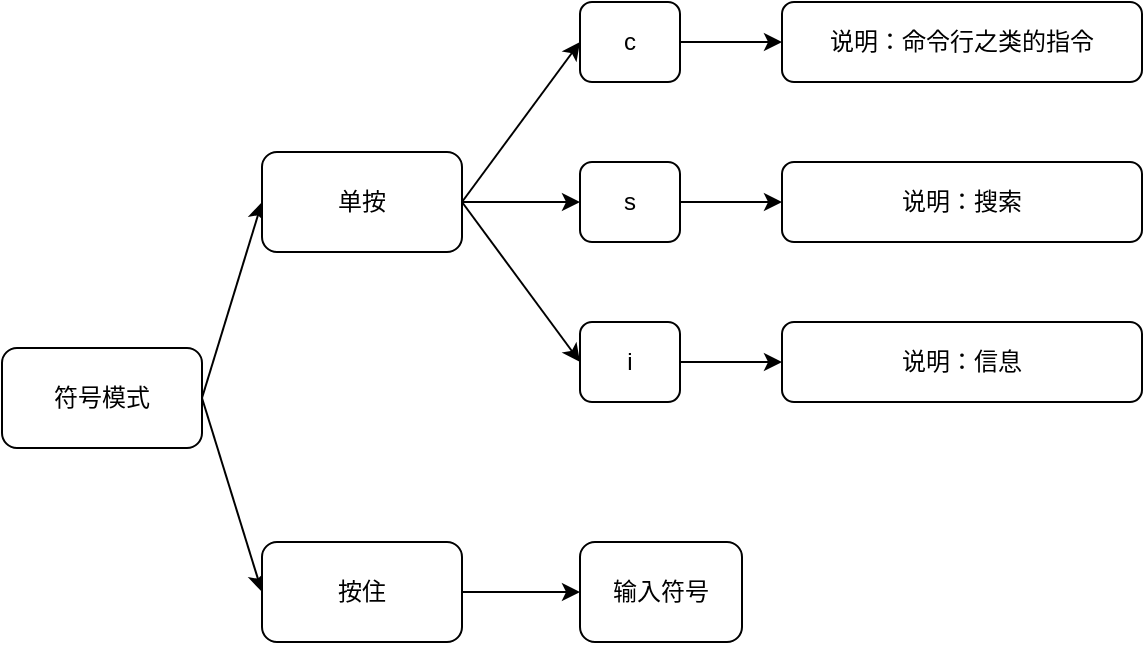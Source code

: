<mxfile>
    <diagram id="k1oRlC_vkYcLp8qsSvM8" name="Page-1">
        <mxGraphModel dx="532" dy="608" grid="1" gridSize="10" guides="1" tooltips="1" connect="1" arrows="1" fold="1" page="1" pageScale="1" pageWidth="1169" pageHeight="827" math="0" shadow="0">
            <root>
                <mxCell id="0"/>
                <mxCell id="1" parent="0"/>
                <mxCell id="9" style="edgeStyle=none;html=1;exitX=1;exitY=0.5;exitDx=0;exitDy=0;entryX=0;entryY=0.5;entryDx=0;entryDy=0;" edge="1" parent="1" source="2" target="5">
                    <mxGeometry relative="1" as="geometry"/>
                </mxCell>
                <mxCell id="10" style="edgeStyle=none;html=1;exitX=1;exitY=0.5;exitDx=0;exitDy=0;entryX=0;entryY=0.5;entryDx=0;entryDy=0;" edge="1" parent="1" source="2" target="6">
                    <mxGeometry relative="1" as="geometry"/>
                </mxCell>
                <mxCell id="2" value="符号模式" style="rounded=1;whiteSpace=wrap;html=1;" parent="1" vertex="1">
                    <mxGeometry x="50" y="273" width="100" height="50" as="geometry"/>
                </mxCell>
                <mxCell id="13" style="edgeStyle=none;html=1;exitX=1;exitY=0.5;exitDx=0;exitDy=0;entryX=0;entryY=0.5;entryDx=0;entryDy=0;" edge="1" parent="1" source="5" target="7">
                    <mxGeometry relative="1" as="geometry"/>
                </mxCell>
                <mxCell id="18" style="edgeStyle=none;html=1;exitX=1;exitY=0.5;exitDx=0;exitDy=0;entryX=0;entryY=0.5;entryDx=0;entryDy=0;" edge="1" parent="1" source="5" target="16">
                    <mxGeometry relative="1" as="geometry"/>
                </mxCell>
                <mxCell id="5" value="单按" style="rounded=1;whiteSpace=wrap;html=1;" vertex="1" parent="1">
                    <mxGeometry x="180" y="175" width="100" height="50" as="geometry"/>
                </mxCell>
                <mxCell id="24" style="edgeStyle=none;html=1;exitX=1;exitY=0.5;exitDx=0;exitDy=0;" edge="1" parent="1" source="6" target="23">
                    <mxGeometry relative="1" as="geometry"/>
                </mxCell>
                <mxCell id="6" value="按住" style="rounded=1;whiteSpace=wrap;html=1;" vertex="1" parent="1">
                    <mxGeometry x="180" y="370" width="100" height="50" as="geometry"/>
                </mxCell>
                <mxCell id="14" style="edgeStyle=none;html=1;exitX=1;exitY=0.5;exitDx=0;exitDy=0;entryX=0;entryY=0.5;entryDx=0;entryDy=0;" edge="1" parent="1" source="7" target="8">
                    <mxGeometry relative="1" as="geometry"/>
                </mxCell>
                <mxCell id="7" value="c" style="rounded=1;whiteSpace=wrap;html=1;" vertex="1" parent="1">
                    <mxGeometry x="339" y="100" width="50" height="40" as="geometry"/>
                </mxCell>
                <mxCell id="8" value="说明：命令行之类的指令" style="rounded=1;whiteSpace=wrap;html=1;" vertex="1" parent="1">
                    <mxGeometry x="440" y="100" width="180" height="40" as="geometry"/>
                </mxCell>
                <mxCell id="15" style="edgeStyle=none;html=1;exitX=1;exitY=0.5;exitDx=0;exitDy=0;entryX=0;entryY=0.5;entryDx=0;entryDy=0;" edge="1" parent="1" source="16" target="17">
                    <mxGeometry relative="1" as="geometry"/>
                </mxCell>
                <mxCell id="16" value="s" style="rounded=1;whiteSpace=wrap;html=1;" vertex="1" parent="1">
                    <mxGeometry x="339" y="180" width="50" height="40" as="geometry"/>
                </mxCell>
                <mxCell id="17" value="说明：搜索" style="rounded=1;whiteSpace=wrap;html=1;" vertex="1" parent="1">
                    <mxGeometry x="440" y="180" width="180" height="40" as="geometry"/>
                </mxCell>
                <mxCell id="19" style="edgeStyle=none;html=1;exitX=1;exitY=0.5;exitDx=0;exitDy=0;entryX=0;entryY=0.5;entryDx=0;entryDy=0;" edge="1" parent="1" target="21" source="5">
                    <mxGeometry relative="1" as="geometry">
                        <mxPoint x="310" y="317.5" as="sourcePoint"/>
                    </mxGeometry>
                </mxCell>
                <mxCell id="20" style="edgeStyle=none;html=1;exitX=1;exitY=0.5;exitDx=0;exitDy=0;entryX=0;entryY=0.5;entryDx=0;entryDy=0;" edge="1" parent="1" source="21" target="22">
                    <mxGeometry relative="1" as="geometry"/>
                </mxCell>
                <mxCell id="21" value="i" style="rounded=1;whiteSpace=wrap;html=1;" vertex="1" parent="1">
                    <mxGeometry x="339" y="260" width="50" height="40" as="geometry"/>
                </mxCell>
                <mxCell id="22" value="说明：信息" style="rounded=1;whiteSpace=wrap;html=1;" vertex="1" parent="1">
                    <mxGeometry x="440" y="260" width="180" height="40" as="geometry"/>
                </mxCell>
                <mxCell id="23" value="输入符号" style="rounded=1;whiteSpace=wrap;html=1;" vertex="1" parent="1">
                    <mxGeometry x="339" y="370" width="81" height="50" as="geometry"/>
                </mxCell>
            </root>
        </mxGraphModel>
    </diagram>
</mxfile>